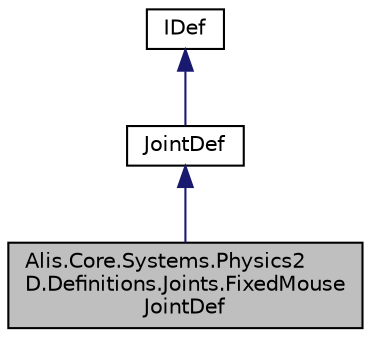 digraph "Alis.Core.Systems.Physics2D.Definitions.Joints.FixedMouseJointDef"
{
 // LATEX_PDF_SIZE
  edge [fontname="Helvetica",fontsize="10",labelfontname="Helvetica",labelfontsize="10"];
  node [fontname="Helvetica",fontsize="10",shape=record];
  Node1 [label="Alis.Core.Systems.Physics2\lD.Definitions.Joints.FixedMouse\lJointDef",height=0.2,width=0.4,color="black", fillcolor="grey75", style="filled", fontcolor="black",tooltip="Mouse joint definition. This requires a world target point, tuning parameters, and the time step."];
  Node2 -> Node1 [dir="back",color="midnightblue",fontsize="10",style="solid",fontname="Helvetica"];
  Node2 [label="JointDef",height=0.2,width=0.4,color="black", fillcolor="white", style="filled",URL="$class_alis_1_1_core_1_1_systems_1_1_physics2_d_1_1_definitions_1_1_joints_1_1_joint_def.html",tooltip="The joint def class"];
  Node3 -> Node2 [dir="back",color="midnightblue",fontsize="10",style="solid",fontname="Helvetica"];
  Node3 [label="IDef",height=0.2,width=0.4,color="black", fillcolor="white", style="filled",URL="$interface_alis_1_1_core_1_1_systems_1_1_physics2_d_1_1_definitions_1_1_i_def.html",tooltip="The def interface"];
}
